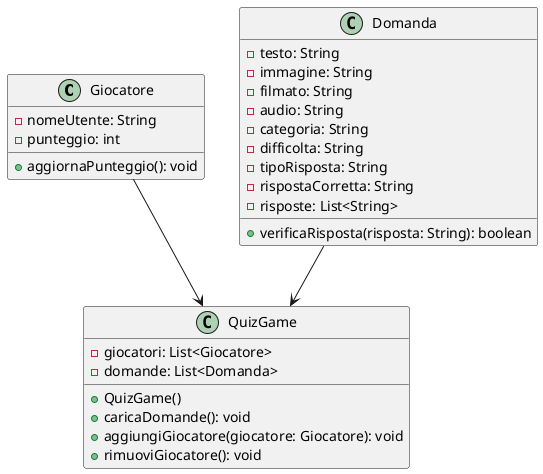 @startuml
class Giocatore {
  - nomeUtente: String
  - punteggio: int
  + aggiornaPunteggio(): void
}

class Domanda {
  - testo: String
  - immagine: String
  - filmato: String
  - audio: String
  - categoria: String
  - difficolta: String
  - tipoRisposta: String
  - rispostaCorretta: String
  - risposte: List<String>
  + verificaRisposta(risposta: String): boolean
}

class QuizGame {
  - giocatori: List<Giocatore>
  - domande: List<Domanda>
  + QuizGame()
  + caricaDomande(): void
  + aggiungiGiocatore(giocatore: Giocatore): void
  + rimuoviGiocatore(): void
}

Giocatore --> QuizGame
Domanda --> QuizGame
@enduml